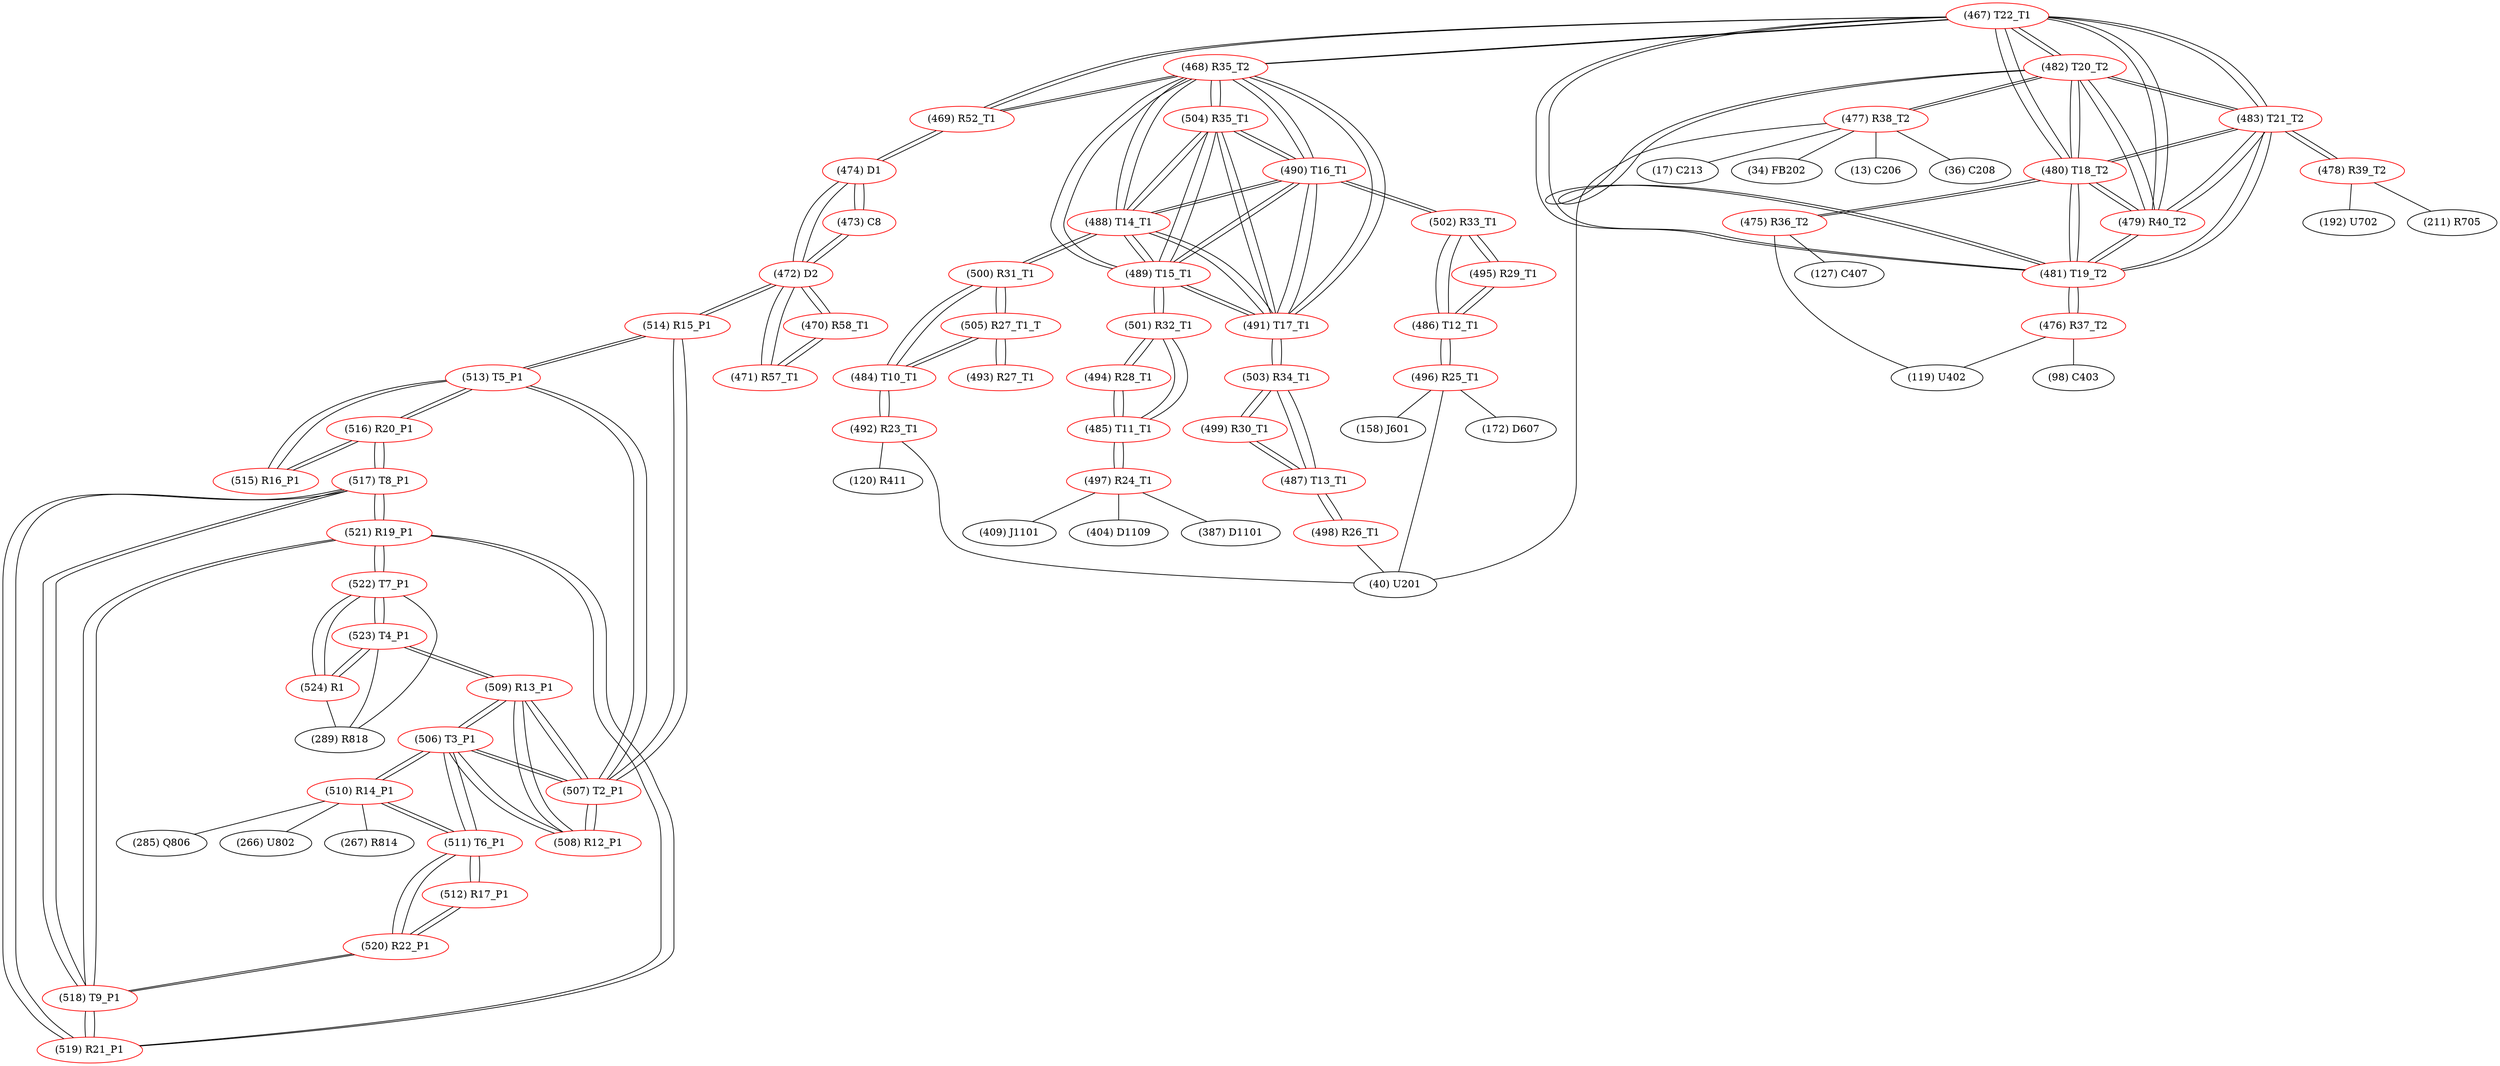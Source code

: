 graph {
	467 [label="(467) T22_T1" color=red]
	468 [label="(468) R35_T2"]
	469 [label="(469) R52_T1"]
	482 [label="(482) T20_T2"]
	483 [label="(483) T21_T2"]
	481 [label="(481) T19_T2"]
	479 [label="(479) R40_T2"]
	480 [label="(480) T18_T2"]
	468 [label="(468) R35_T2" color=red]
	469 [label="(469) R52_T1"]
	467 [label="(467) T22_T1"]
	488 [label="(488) T14_T1"]
	489 [label="(489) T15_T1"]
	491 [label="(491) T17_T1"]
	490 [label="(490) T16_T1"]
	504 [label="(504) R35_T1"]
	469 [label="(469) R52_T1" color=red]
	474 [label="(474) D1"]
	468 [label="(468) R35_T2"]
	467 [label="(467) T22_T1"]
	470 [label="(470) R58_T1" color=red]
	471 [label="(471) R57_T1"]
	472 [label="(472) D2"]
	471 [label="(471) R57_T1" color=red]
	472 [label="(472) D2"]
	470 [label="(470) R58_T1"]
	472 [label="(472) D2" color=red]
	474 [label="(474) D1"]
	473 [label="(473) C8"]
	471 [label="(471) R57_T1"]
	470 [label="(470) R58_T1"]
	514 [label="(514) R15_P1"]
	473 [label="(473) C8" color=red]
	474 [label="(474) D1"]
	472 [label="(472) D2"]
	474 [label="(474) D1" color=red]
	472 [label="(472) D2"]
	473 [label="(473) C8"]
	469 [label="(469) R52_T1"]
	475 [label="(475) R36_T2" color=red]
	119 [label="(119) U402"]
	127 [label="(127) C407"]
	480 [label="(480) T18_T2"]
	476 [label="(476) R37_T2" color=red]
	98 [label="(98) C403"]
	119 [label="(119) U402"]
	481 [label="(481) T19_T2"]
	477 [label="(477) R38_T2" color=red]
	17 [label="(17) C213"]
	34 [label="(34) FB202"]
	13 [label="(13) C206"]
	40 [label="(40) U201"]
	36 [label="(36) C208"]
	482 [label="(482) T20_T2"]
	478 [label="(478) R39_T2" color=red]
	192 [label="(192) U702"]
	211 [label="(211) R705"]
	483 [label="(483) T21_T2"]
	479 [label="(479) R40_T2" color=red]
	482 [label="(482) T20_T2"]
	483 [label="(483) T21_T2"]
	481 [label="(481) T19_T2"]
	467 [label="(467) T22_T1"]
	480 [label="(480) T18_T2"]
	480 [label="(480) T18_T2" color=red]
	482 [label="(482) T20_T2"]
	483 [label="(483) T21_T2"]
	481 [label="(481) T19_T2"]
	479 [label="(479) R40_T2"]
	467 [label="(467) T22_T1"]
	475 [label="(475) R36_T2"]
	481 [label="(481) T19_T2" color=red]
	482 [label="(482) T20_T2"]
	483 [label="(483) T21_T2"]
	479 [label="(479) R40_T2"]
	467 [label="(467) T22_T1"]
	480 [label="(480) T18_T2"]
	476 [label="(476) R37_T2"]
	482 [label="(482) T20_T2" color=red]
	483 [label="(483) T21_T2"]
	481 [label="(481) T19_T2"]
	479 [label="(479) R40_T2"]
	467 [label="(467) T22_T1"]
	480 [label="(480) T18_T2"]
	477 [label="(477) R38_T2"]
	483 [label="(483) T21_T2" color=red]
	482 [label="(482) T20_T2"]
	481 [label="(481) T19_T2"]
	479 [label="(479) R40_T2"]
	467 [label="(467) T22_T1"]
	480 [label="(480) T18_T2"]
	478 [label="(478) R39_T2"]
	484 [label="(484) T10_T1" color=red]
	492 [label="(492) R23_T1"]
	500 [label="(500) R31_T1"]
	505 [label="(505) R27_T1_T"]
	485 [label="(485) T11_T1" color=red]
	497 [label="(497) R24_T1"]
	501 [label="(501) R32_T1"]
	494 [label="(494) R28_T1"]
	486 [label="(486) T12_T1" color=red]
	502 [label="(502) R33_T1"]
	495 [label="(495) R29_T1"]
	496 [label="(496) R25_T1"]
	487 [label="(487) T13_T1" color=red]
	503 [label="(503) R34_T1"]
	499 [label="(499) R30_T1"]
	498 [label="(498) R26_T1"]
	488 [label="(488) T14_T1" color=red]
	489 [label="(489) T15_T1"]
	491 [label="(491) T17_T1"]
	490 [label="(490) T16_T1"]
	504 [label="(504) R35_T1"]
	468 [label="(468) R35_T2"]
	500 [label="(500) R31_T1"]
	489 [label="(489) T15_T1" color=red]
	488 [label="(488) T14_T1"]
	491 [label="(491) T17_T1"]
	490 [label="(490) T16_T1"]
	504 [label="(504) R35_T1"]
	468 [label="(468) R35_T2"]
	501 [label="(501) R32_T1"]
	490 [label="(490) T16_T1" color=red]
	488 [label="(488) T14_T1"]
	489 [label="(489) T15_T1"]
	491 [label="(491) T17_T1"]
	504 [label="(504) R35_T1"]
	468 [label="(468) R35_T2"]
	502 [label="(502) R33_T1"]
	491 [label="(491) T17_T1" color=red]
	488 [label="(488) T14_T1"]
	489 [label="(489) T15_T1"]
	490 [label="(490) T16_T1"]
	504 [label="(504) R35_T1"]
	468 [label="(468) R35_T2"]
	503 [label="(503) R34_T1"]
	492 [label="(492) R23_T1" color=red]
	120 [label="(120) R411"]
	40 [label="(40) U201"]
	484 [label="(484) T10_T1"]
	493 [label="(493) R27_T1" color=red]
	505 [label="(505) R27_T1_T"]
	494 [label="(494) R28_T1" color=red]
	501 [label="(501) R32_T1"]
	485 [label="(485) T11_T1"]
	495 [label="(495) R29_T1" color=red]
	502 [label="(502) R33_T1"]
	486 [label="(486) T12_T1"]
	496 [label="(496) R25_T1" color=red]
	172 [label="(172) D607"]
	158 [label="(158) J601"]
	40 [label="(40) U201"]
	486 [label="(486) T12_T1"]
	497 [label="(497) R24_T1" color=red]
	409 [label="(409) J1101"]
	404 [label="(404) D1109"]
	387 [label="(387) D1101"]
	485 [label="(485) T11_T1"]
	498 [label="(498) R26_T1" color=red]
	40 [label="(40) U201"]
	487 [label="(487) T13_T1"]
	499 [label="(499) R30_T1" color=red]
	487 [label="(487) T13_T1"]
	503 [label="(503) R34_T1"]
	500 [label="(500) R31_T1" color=red]
	505 [label="(505) R27_T1_T"]
	484 [label="(484) T10_T1"]
	488 [label="(488) T14_T1"]
	501 [label="(501) R32_T1" color=red]
	489 [label="(489) T15_T1"]
	485 [label="(485) T11_T1"]
	494 [label="(494) R28_T1"]
	502 [label="(502) R33_T1" color=red]
	490 [label="(490) T16_T1"]
	495 [label="(495) R29_T1"]
	486 [label="(486) T12_T1"]
	503 [label="(503) R34_T1" color=red]
	491 [label="(491) T17_T1"]
	487 [label="(487) T13_T1"]
	499 [label="(499) R30_T1"]
	504 [label="(504) R35_T1" color=red]
	488 [label="(488) T14_T1"]
	489 [label="(489) T15_T1"]
	491 [label="(491) T17_T1"]
	490 [label="(490) T16_T1"]
	468 [label="(468) R35_T2"]
	505 [label="(505) R27_T1_T" color=red]
	500 [label="(500) R31_T1"]
	484 [label="(484) T10_T1"]
	493 [label="(493) R27_T1"]
	506 [label="(506) T3_P1" color=red]
	510 [label="(510) R14_P1"]
	511 [label="(511) T6_P1"]
	509 [label="(509) R13_P1"]
	508 [label="(508) R12_P1"]
	507 [label="(507) T2_P1"]
	507 [label="(507) T2_P1" color=red]
	509 [label="(509) R13_P1"]
	506 [label="(506) T3_P1"]
	508 [label="(508) R12_P1"]
	513 [label="(513) T5_P1"]
	514 [label="(514) R15_P1"]
	508 [label="(508) R12_P1" color=red]
	509 [label="(509) R13_P1"]
	506 [label="(506) T3_P1"]
	507 [label="(507) T2_P1"]
	509 [label="(509) R13_P1" color=red]
	523 [label="(523) T4_P1"]
	506 [label="(506) T3_P1"]
	508 [label="(508) R12_P1"]
	507 [label="(507) T2_P1"]
	510 [label="(510) R14_P1" color=red]
	266 [label="(266) U802"]
	267 [label="(267) R814"]
	285 [label="(285) Q806"]
	506 [label="(506) T3_P1"]
	511 [label="(511) T6_P1"]
	511 [label="(511) T6_P1" color=red]
	510 [label="(510) R14_P1"]
	506 [label="(506) T3_P1"]
	520 [label="(520) R22_P1"]
	512 [label="(512) R17_P1"]
	512 [label="(512) R17_P1" color=red]
	520 [label="(520) R22_P1"]
	511 [label="(511) T6_P1"]
	513 [label="(513) T5_P1" color=red]
	507 [label="(507) T2_P1"]
	514 [label="(514) R15_P1"]
	515 [label="(515) R16_P1"]
	516 [label="(516) R20_P1"]
	514 [label="(514) R15_P1" color=red]
	472 [label="(472) D2"]
	507 [label="(507) T2_P1"]
	513 [label="(513) T5_P1"]
	515 [label="(515) R16_P1" color=red]
	513 [label="(513) T5_P1"]
	516 [label="(516) R20_P1"]
	516 [label="(516) R20_P1" color=red]
	517 [label="(517) T8_P1"]
	515 [label="(515) R16_P1"]
	513 [label="(513) T5_P1"]
	517 [label="(517) T8_P1" color=red]
	518 [label="(518) T9_P1"]
	519 [label="(519) R21_P1"]
	521 [label="(521) R19_P1"]
	516 [label="(516) R20_P1"]
	518 [label="(518) T9_P1" color=red]
	520 [label="(520) R22_P1"]
	519 [label="(519) R21_P1"]
	517 [label="(517) T8_P1"]
	521 [label="(521) R19_P1"]
	519 [label="(519) R21_P1" color=red]
	518 [label="(518) T9_P1"]
	517 [label="(517) T8_P1"]
	521 [label="(521) R19_P1"]
	520 [label="(520) R22_P1" color=red]
	518 [label="(518) T9_P1"]
	511 [label="(511) T6_P1"]
	512 [label="(512) R17_P1"]
	521 [label="(521) R19_P1" color=red]
	518 [label="(518) T9_P1"]
	519 [label="(519) R21_P1"]
	517 [label="(517) T8_P1"]
	522 [label="(522) T7_P1"]
	522 [label="(522) T7_P1" color=red]
	524 [label="(524) R1"]
	523 [label="(523) T4_P1"]
	289 [label="(289) R818"]
	521 [label="(521) R19_P1"]
	523 [label="(523) T4_P1" color=red]
	509 [label="(509) R13_P1"]
	524 [label="(524) R1"]
	522 [label="(522) T7_P1"]
	289 [label="(289) R818"]
	524 [label="(524) R1" color=red]
	523 [label="(523) T4_P1"]
	522 [label="(522) T7_P1"]
	289 [label="(289) R818"]
	467 -- 468
	467 -- 469
	467 -- 482
	467 -- 483
	467 -- 481
	467 -- 479
	467 -- 480
	468 -- 469
	468 -- 467
	468 -- 488
	468 -- 489
	468 -- 491
	468 -- 490
	468 -- 504
	469 -- 474
	469 -- 468
	469 -- 467
	470 -- 471
	470 -- 472
	471 -- 472
	471 -- 470
	472 -- 474
	472 -- 473
	472 -- 471
	472 -- 470
	472 -- 514
	473 -- 474
	473 -- 472
	474 -- 472
	474 -- 473
	474 -- 469
	475 -- 119
	475 -- 127
	475 -- 480
	476 -- 98
	476 -- 119
	476 -- 481
	477 -- 17
	477 -- 34
	477 -- 13
	477 -- 40
	477 -- 36
	477 -- 482
	478 -- 192
	478 -- 211
	478 -- 483
	479 -- 482
	479 -- 483
	479 -- 481
	479 -- 467
	479 -- 480
	480 -- 482
	480 -- 483
	480 -- 481
	480 -- 479
	480 -- 467
	480 -- 475
	481 -- 482
	481 -- 483
	481 -- 479
	481 -- 467
	481 -- 480
	481 -- 476
	482 -- 483
	482 -- 481
	482 -- 479
	482 -- 467
	482 -- 480
	482 -- 477
	483 -- 482
	483 -- 481
	483 -- 479
	483 -- 467
	483 -- 480
	483 -- 478
	484 -- 492
	484 -- 500
	484 -- 505
	485 -- 497
	485 -- 501
	485 -- 494
	486 -- 502
	486 -- 495
	486 -- 496
	487 -- 503
	487 -- 499
	487 -- 498
	488 -- 489
	488 -- 491
	488 -- 490
	488 -- 504
	488 -- 468
	488 -- 500
	489 -- 488
	489 -- 491
	489 -- 490
	489 -- 504
	489 -- 468
	489 -- 501
	490 -- 488
	490 -- 489
	490 -- 491
	490 -- 504
	490 -- 468
	490 -- 502
	491 -- 488
	491 -- 489
	491 -- 490
	491 -- 504
	491 -- 468
	491 -- 503
	492 -- 120
	492 -- 40
	492 -- 484
	493 -- 505
	494 -- 501
	494 -- 485
	495 -- 502
	495 -- 486
	496 -- 172
	496 -- 158
	496 -- 40
	496 -- 486
	497 -- 409
	497 -- 404
	497 -- 387
	497 -- 485
	498 -- 40
	498 -- 487
	499 -- 487
	499 -- 503
	500 -- 505
	500 -- 484
	500 -- 488
	501 -- 489
	501 -- 485
	501 -- 494
	502 -- 490
	502 -- 495
	502 -- 486
	503 -- 491
	503 -- 487
	503 -- 499
	504 -- 488
	504 -- 489
	504 -- 491
	504 -- 490
	504 -- 468
	505 -- 500
	505 -- 484
	505 -- 493
	506 -- 510
	506 -- 511
	506 -- 509
	506 -- 508
	506 -- 507
	507 -- 509
	507 -- 506
	507 -- 508
	507 -- 513
	507 -- 514
	508 -- 509
	508 -- 506
	508 -- 507
	509 -- 523
	509 -- 506
	509 -- 508
	509 -- 507
	510 -- 266
	510 -- 267
	510 -- 285
	510 -- 506
	510 -- 511
	511 -- 510
	511 -- 506
	511 -- 520
	511 -- 512
	512 -- 520
	512 -- 511
	513 -- 507
	513 -- 514
	513 -- 515
	513 -- 516
	514 -- 472
	514 -- 507
	514 -- 513
	515 -- 513
	515 -- 516
	516 -- 517
	516 -- 515
	516 -- 513
	517 -- 518
	517 -- 519
	517 -- 521
	517 -- 516
	518 -- 520
	518 -- 519
	518 -- 517
	518 -- 521
	519 -- 518
	519 -- 517
	519 -- 521
	520 -- 518
	520 -- 511
	520 -- 512
	521 -- 518
	521 -- 519
	521 -- 517
	521 -- 522
	522 -- 524
	522 -- 523
	522 -- 289
	522 -- 521
	523 -- 509
	523 -- 524
	523 -- 522
	523 -- 289
	524 -- 523
	524 -- 522
	524 -- 289
}